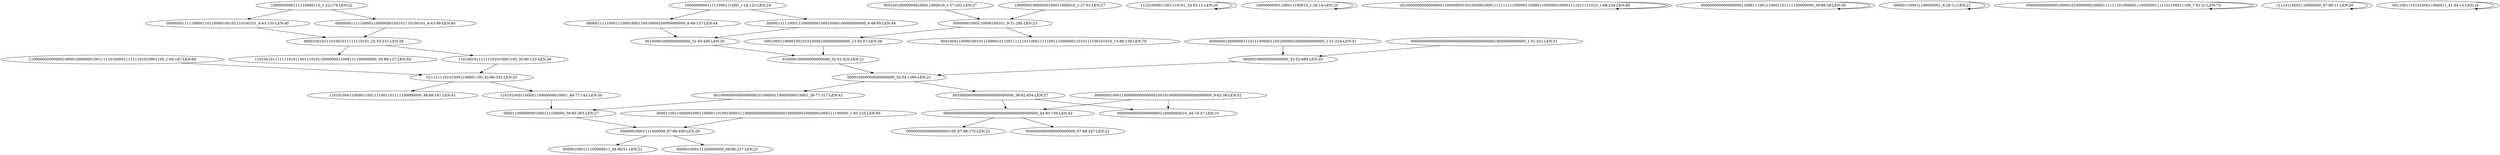 digraph G {
    "000000010000000111011100000110010000010000000000000_1-51:224-LEN:51" -> "00000100000000000000_33-52:689-LEN:20";
    "00010001100001001010100001000000000000_13-50:57-LEN:38" -> "010000100000000000000_32-52:520-LEN:21";
    "000000000000000000000000000000000000000000_44-85:739-LEN:42" -> "0000000000000000000000_67-88:247-LEN:22";
    "000000000000000000000000000000000000000000_44-85:739-LEN:42" -> "0000000000000000000100_67-88:175-LEN:22";
    "00000001000110000100101_9-31:285-LEN:23" -> "00010001100001001010100001000000000000_13-50:57-LEN:38";
    "00000001000110000100101_9-31:285-LEN:23" -> "0001000110000100101110000101100111111011000111110011100000011010111100101010_13-88:159-LEN:76";
    "001000000000000000010100000110000000010001_36-77:317-LEN:42" -> "000011000000001000111100000_59-85:363-LEN:27";
    "0000110011000001000110000110100100001110000000000000000001000000010000001000111100000_1-85:125-LEN:85" -> "00000010001111000000_67-86:400-LEN:20";
    "0000000111110000110000000100101110100101_4-43:99-LEN:40" -> "00001001011101001011111110101_25-53:231-LEN:29";
    "11101000011001110101_34-53:11-LEN:20" -> "11101000011001110101_34-53:11-LEN:20";
    "00001001011101001011111110101_25-53:231-LEN:29" -> "110100101111111010110011101011000000011000111100000000_35-88:127-LEN:54";
    "00001001011101001011111110101_25-53:231-LEN:29" -> "11010010111111101010001100_35-60:123-LEN:26";
    "110101000110000110000000010001_48-77:142-LEN:30" -> "000011000000001000111100000_59-85:363-LEN:27";
    "10000000001100011100010_1-26:14-LEN:23" -> "10000000001100011100010_1-26:14-LEN:23";
    "001000000000000000000000000_36-62:854-LEN:27" -> "000000000000000000000000000000000000000000_44-85:739-LEN:42";
    "001000000000000000000000000_36-62:854-LEN:27" -> "0000000000000000000110000000010_44-74:37-LEN:31";
    "000011000000001000111100000_59-85:363-LEN:27" -> "00000010001111000000_67-86:400-LEN:20";
    "1000000000111110000110_1-22:179-LEN:22" -> "0000000111110000110000000100101110100101_4-43:99-LEN:40";
    "1000000000111110000110_1-22:179-LEN:22" -> "0000000111110000110110000100101110100101_4-43:135-LEN:40";
    "1010000000000000000110000000100100000100011111111110000011000011000000100001111011111010_1-88:234-LEN:88" -> "1010000000000000000110000000100100000100011111111110000011000011000000100001111011111010_1-88:234-LEN:88";
    "00000111110001110000000100010000100000000000_6-49:95-LEN:44" -> "00100001000000000000_31-50:406-LEN:20";
    "0000000111110000110110000100101110100101_4-43:135-LEN:40" -> "00001001011101001011111110101_25-53:231-LEN:29";
    "0000000100011000000000000001001010000000000000000000_9-62:38-LEN:52" -> "000000000000000000000000000000000000000000_44-85:739-LEN:42";
    "0000000100011000000000000001001010000000000000000000_9-62:38-LEN:52" -> "0000000000000000000110000000010_44-74:37-LEN:31";
    "000000000000000000000000000000000000010000000000000_1-51:321-LEN:51" -> "00000100000000000000_33-52:689-LEN:20";
    "0111111101010001100001100_42-66:332-LEN:25" -> "110101000110000110000000010001_48-77:142-LEN:30";
    "0111111101010001100001100_42-66:332-LEN:25" -> "11010100011000011001111001101111100000000_48-88:187-LEN:41";
    "100000000011111000111000_1-24:121-LEN:24" -> "00000111110001110000000100010000100000000000_6-49:95-LEN:44";
    "100000000011111000111000_1-24:121-LEN:24" -> "00000111110001110001000110010000100000000000_6-49:137-LEN:44";
    "11010010111111101010001100_35-60:123-LEN:26" -> "0111111101010001100001100_42-66:332-LEN:25";
    "00000100000000000000_33-52:689-LEN:20" -> "000010000000000000000_34-54:1360-LEN:21";
    "00000000000000000011000111001110001101111100000000_39-88:58-LEN:50" -> "00000000000000000011000111001110001101111100000000_39-88:58-LEN:50";
    "110000000000000100001000000010011111010000111111101010001100_1-60:187-LEN:60" -> "0111111101010001100001100_42-66:332-LEN:25";
    "00100001000000000000_31-50:406-LEN:20" -> "010000100000000000000_32-52:520-LEN:21";
    "100000010000000100011000010_1-27:53-LEN:27" -> "00000001000110000100101_9-31:285-LEN:23";
    "00000111110001110001000110010000100000000000_6-49:137-LEN:44" -> "00100001000000000000_31-50:406-LEN:20";
    "000001100011100000001_6-29:11-LEN:21" -> "000001100011100000001_6-29:11-LEN:21";
    "010000100000000000000_32-52:520-LEN:21" -> "000010000000000000000_34-54:1360-LEN:21";
    "00000010001111000000_67-86:400-LEN:20" -> "000001000111100000011_68-88:51-LEN:21";
    "00000010001111000000_67-86:400-LEN:20" -> "000001000111100000000_68-88:227-LEN:21";
    "0000000000000010000101000000010000111111101000001110000001111101100011100_7-81:21-LEN:73" -> "0000000000000010000101000000010000111111101000001110000001111101100011100_7-81:21-LEN:73";
    "000100100000000100011000010_1-27:202-LEN:27" -> "00000001000110000100101_9-31:285-LEN:23";
    "000010000000000000000_34-54:1360-LEN:21" -> "001000000000000000010100000110000000010001_36-77:317-LEN:42";
    "000010000000000000000_34-54:1360-LEN:21" -> "001000000000000000000000000_36-62:854-LEN:27";
    "11110110001110000000_67-86:11-LEN:20" -> "11110110001110000000_67-86:11-LEN:20";
    "001100111010100011000011_41-64:15-LEN:24" -> "001100111010100011000011_41-64:15-LEN:24";
}
